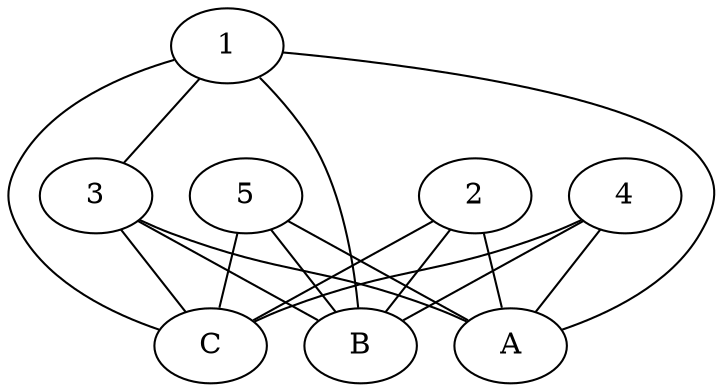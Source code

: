 // full biparite graph 5-3
graph {
    1 -- A
    1 -- B
    1 -- C
    2 -- A
    2 -- B
    2 -- C
    3 -- A
    3 -- B
    3 -- C
    4 -- A
    4 -- B
    4 -- C
    5 -- A
    5 -- B
    5 -- C

    // edge inside "numbers" set
    1 -- 3
}
